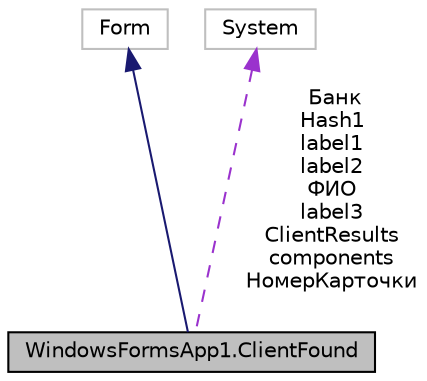 digraph "WindowsFormsApp1.ClientFound"
{
 // LATEX_PDF_SIZE
  edge [fontname="Helvetica",fontsize="10",labelfontname="Helvetica",labelfontsize="10"];
  node [fontname="Helvetica",fontsize="10",shape=record];
  Node1 [label="WindowsFormsApp1.ClientFound",height=0.2,width=0.4,color="black", fillcolor="grey75", style="filled", fontcolor="black",tooltip=" "];
  Node2 -> Node1 [dir="back",color="midnightblue",fontsize="10",style="solid"];
  Node2 [label="Form",height=0.2,width=0.4,color="grey75", fillcolor="white", style="filled",tooltip=" "];
  Node3 -> Node1 [dir="back",color="darkorchid3",fontsize="10",style="dashed",label=" Банк\nHash1\nlabel1\nlabel2\nФИО\nlabel3\nClientResults\ncomponents\nНомерКарточки" ];
  Node3 [label="System",height=0.2,width=0.4,color="grey75", fillcolor="white", style="filled",tooltip=" "];
}
